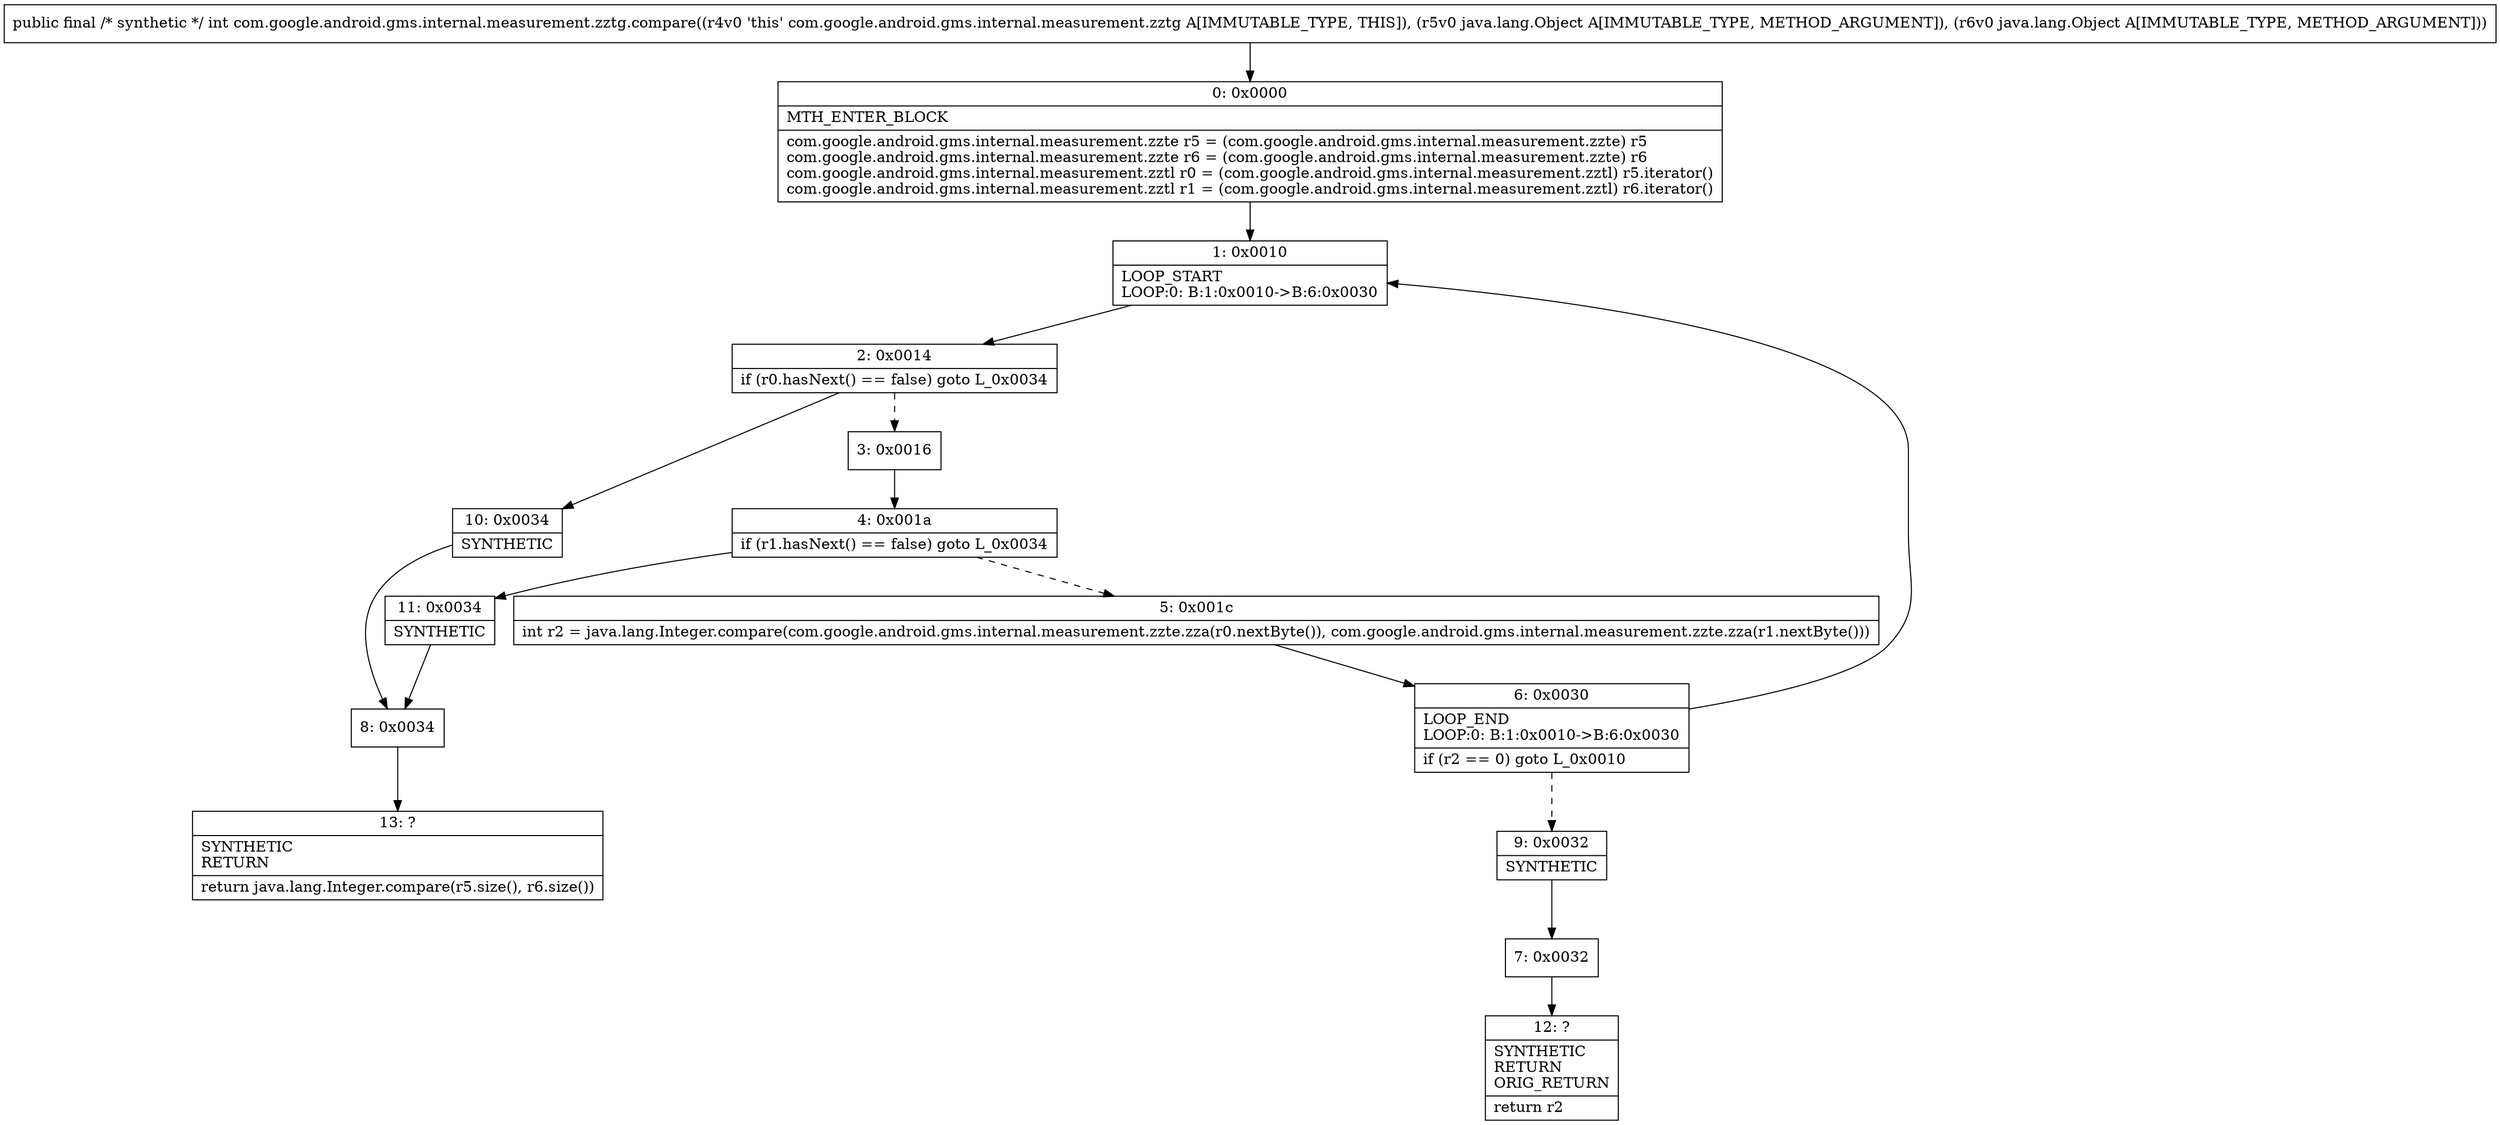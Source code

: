 digraph "CFG forcom.google.android.gms.internal.measurement.zztg.compare(Ljava\/lang\/Object;Ljava\/lang\/Object;)I" {
Node_0 [shape=record,label="{0\:\ 0x0000|MTH_ENTER_BLOCK\l|com.google.android.gms.internal.measurement.zzte r5 = (com.google.android.gms.internal.measurement.zzte) r5\lcom.google.android.gms.internal.measurement.zzte r6 = (com.google.android.gms.internal.measurement.zzte) r6\lcom.google.android.gms.internal.measurement.zztl r0 = (com.google.android.gms.internal.measurement.zztl) r5.iterator()\lcom.google.android.gms.internal.measurement.zztl r1 = (com.google.android.gms.internal.measurement.zztl) r6.iterator()\l}"];
Node_1 [shape=record,label="{1\:\ 0x0010|LOOP_START\lLOOP:0: B:1:0x0010\-\>B:6:0x0030\l}"];
Node_2 [shape=record,label="{2\:\ 0x0014|if (r0.hasNext() == false) goto L_0x0034\l}"];
Node_3 [shape=record,label="{3\:\ 0x0016}"];
Node_4 [shape=record,label="{4\:\ 0x001a|if (r1.hasNext() == false) goto L_0x0034\l}"];
Node_5 [shape=record,label="{5\:\ 0x001c|int r2 = java.lang.Integer.compare(com.google.android.gms.internal.measurement.zzte.zza(r0.nextByte()), com.google.android.gms.internal.measurement.zzte.zza(r1.nextByte()))\l}"];
Node_6 [shape=record,label="{6\:\ 0x0030|LOOP_END\lLOOP:0: B:1:0x0010\-\>B:6:0x0030\l|if (r2 == 0) goto L_0x0010\l}"];
Node_7 [shape=record,label="{7\:\ 0x0032}"];
Node_8 [shape=record,label="{8\:\ 0x0034}"];
Node_9 [shape=record,label="{9\:\ 0x0032|SYNTHETIC\l}"];
Node_10 [shape=record,label="{10\:\ 0x0034|SYNTHETIC\l}"];
Node_11 [shape=record,label="{11\:\ 0x0034|SYNTHETIC\l}"];
Node_12 [shape=record,label="{12\:\ ?|SYNTHETIC\lRETURN\lORIG_RETURN\l|return r2\l}"];
Node_13 [shape=record,label="{13\:\ ?|SYNTHETIC\lRETURN\l|return java.lang.Integer.compare(r5.size(), r6.size())\l}"];
MethodNode[shape=record,label="{public final \/* synthetic *\/ int com.google.android.gms.internal.measurement.zztg.compare((r4v0 'this' com.google.android.gms.internal.measurement.zztg A[IMMUTABLE_TYPE, THIS]), (r5v0 java.lang.Object A[IMMUTABLE_TYPE, METHOD_ARGUMENT]), (r6v0 java.lang.Object A[IMMUTABLE_TYPE, METHOD_ARGUMENT])) }"];
MethodNode -> Node_0;
Node_0 -> Node_1;
Node_1 -> Node_2;
Node_2 -> Node_3[style=dashed];
Node_2 -> Node_10;
Node_3 -> Node_4;
Node_4 -> Node_5[style=dashed];
Node_4 -> Node_11;
Node_5 -> Node_6;
Node_6 -> Node_1;
Node_6 -> Node_9[style=dashed];
Node_7 -> Node_12;
Node_8 -> Node_13;
Node_9 -> Node_7;
Node_10 -> Node_8;
Node_11 -> Node_8;
}

